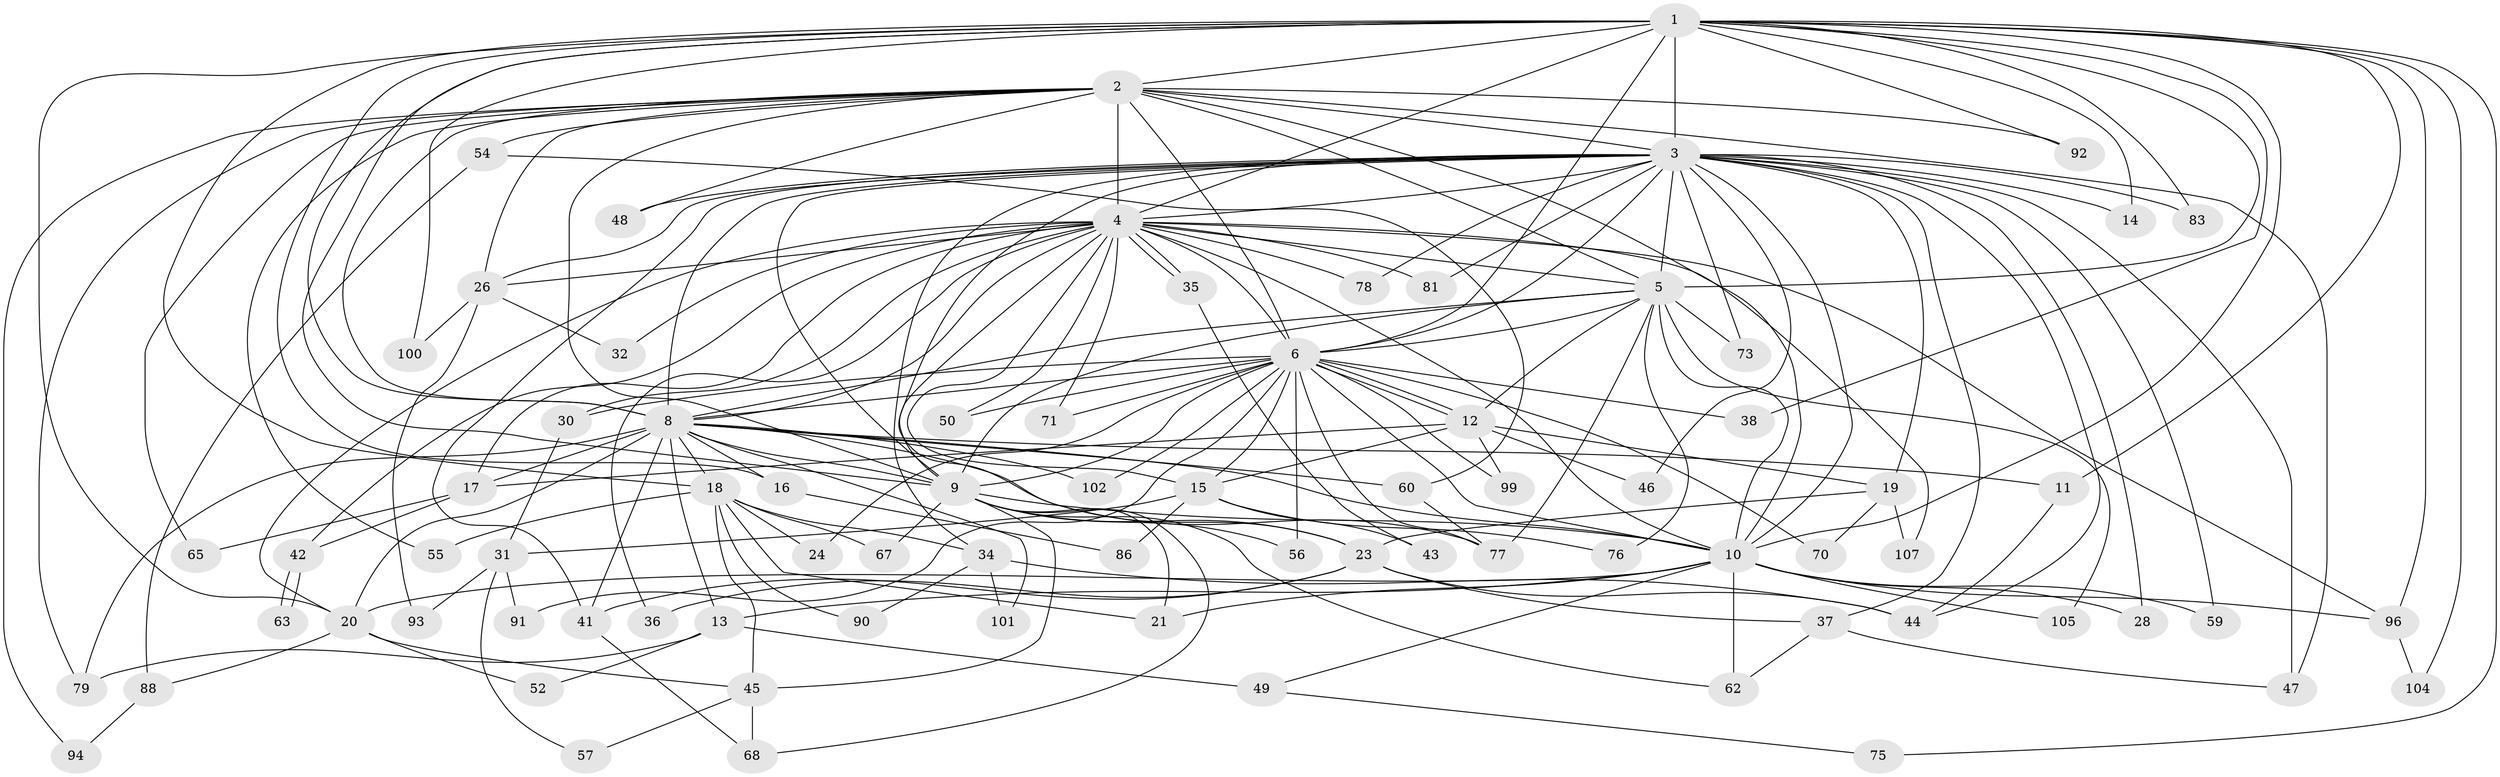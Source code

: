 // original degree distribution, {21: 0.018691588785046728, 15: 0.028037383177570093, 30: 0.009345794392523364, 28: 0.009345794392523364, 13: 0.009345794392523364, 20: 0.009345794392523364, 18: 0.009345794392523364, 3: 0.1308411214953271, 8: 0.009345794392523364, 5: 0.056074766355140186, 2: 0.5514018691588785, 11: 0.009345794392523364, 6: 0.028037383177570093, 4: 0.11214953271028037, 7: 0.009345794392523364}
// Generated by graph-tools (version 1.1) at 2025/41/03/06/25 10:41:38]
// undirected, 79 vertices, 194 edges
graph export_dot {
graph [start="1"]
  node [color=gray90,style=filled];
  1 [super="+58"];
  2 [super="+7"];
  3 [super="+87"];
  4 [super="+61"];
  5 [super="+80"];
  6 [super="+39"];
  8 [super="+66"];
  9 [super="+27"];
  10 [super="+82"];
  11;
  12;
  13;
  14;
  15 [super="+22"];
  16;
  17 [super="+40"];
  18 [super="+74"];
  19 [super="+25"];
  20 [super="+51"];
  21 [super="+33"];
  23 [super="+64"];
  24;
  26 [super="+29"];
  28;
  30;
  31;
  32;
  34 [super="+106"];
  35;
  36;
  37 [super="+72"];
  38;
  41 [super="+69"];
  42;
  43;
  44 [super="+95"];
  45 [super="+84"];
  46;
  47 [super="+53"];
  48;
  49;
  50;
  52;
  54;
  55;
  56;
  57;
  59;
  60 [super="+89"];
  62;
  63;
  65;
  67;
  68 [super="+85"];
  70;
  71;
  73;
  75;
  76;
  77 [super="+97"];
  78;
  79 [super="+103"];
  81;
  83;
  86;
  88;
  90;
  91;
  92;
  93;
  94;
  96 [super="+98"];
  99;
  100;
  101;
  102;
  104;
  105;
  107;
  1 -- 2 [weight=2];
  1 -- 3;
  1 -- 4;
  1 -- 5;
  1 -- 6;
  1 -- 8;
  1 -- 9;
  1 -- 10;
  1 -- 11;
  1 -- 14;
  1 -- 16;
  1 -- 18;
  1 -- 38;
  1 -- 75;
  1 -- 83;
  1 -- 92;
  1 -- 96;
  1 -- 100;
  1 -- 104;
  1 -- 20;
  2 -- 3 [weight=2];
  2 -- 4 [weight=2];
  2 -- 5 [weight=2];
  2 -- 6 [weight=2];
  2 -- 8 [weight=2];
  2 -- 9 [weight=2];
  2 -- 10 [weight=2];
  2 -- 26;
  2 -- 47;
  2 -- 54 [weight=2];
  2 -- 55;
  2 -- 92;
  2 -- 94;
  2 -- 65;
  2 -- 79;
  2 -- 48;
  3 -- 4;
  3 -- 5;
  3 -- 6 [weight=2];
  3 -- 8;
  3 -- 9 [weight=2];
  3 -- 10;
  3 -- 14;
  3 -- 19 [weight=2];
  3 -- 23;
  3 -- 26;
  3 -- 28;
  3 -- 34 [weight=2];
  3 -- 37;
  3 -- 41;
  3 -- 46;
  3 -- 48;
  3 -- 59;
  3 -- 73;
  3 -- 78;
  3 -- 81;
  3 -- 83;
  3 -- 44;
  3 -- 47;
  4 -- 5 [weight=2];
  4 -- 6;
  4 -- 8 [weight=2];
  4 -- 9;
  4 -- 10;
  4 -- 20 [weight=2];
  4 -- 30;
  4 -- 32;
  4 -- 35;
  4 -- 35;
  4 -- 36;
  4 -- 42;
  4 -- 50;
  4 -- 71;
  4 -- 78;
  4 -- 81;
  4 -- 96;
  4 -- 107;
  4 -- 17;
  4 -- 15;
  4 -- 26;
  5 -- 6;
  5 -- 8;
  5 -- 9;
  5 -- 10;
  5 -- 73;
  5 -- 76;
  5 -- 105;
  5 -- 12;
  5 -- 77;
  6 -- 8;
  6 -- 9;
  6 -- 10;
  6 -- 12;
  6 -- 12;
  6 -- 15;
  6 -- 24;
  6 -- 30;
  6 -- 38;
  6 -- 56;
  6 -- 70;
  6 -- 77;
  6 -- 91;
  6 -- 102;
  6 -- 50;
  6 -- 99;
  6 -- 71;
  8 -- 9;
  8 -- 10;
  8 -- 11;
  8 -- 13;
  8 -- 16;
  8 -- 17;
  8 -- 18;
  8 -- 20;
  8 -- 60;
  8 -- 77;
  8 -- 102;
  8 -- 101;
  8 -- 79;
  8 -- 41;
  9 -- 10;
  9 -- 21;
  9 -- 23;
  9 -- 45;
  9 -- 62;
  9 -- 68;
  9 -- 56;
  9 -- 67;
  10 -- 13;
  10 -- 21;
  10 -- 28;
  10 -- 49;
  10 -- 59;
  10 -- 62;
  10 -- 105;
  10 -- 96;
  10 -- 20;
  11 -- 44;
  12 -- 15;
  12 -- 17;
  12 -- 19;
  12 -- 46;
  12 -- 99;
  13 -- 49;
  13 -- 52;
  13 -- 79;
  15 -- 31;
  15 -- 86;
  15 -- 43;
  15 -- 76;
  16 -- 86;
  17 -- 42;
  17 -- 65;
  18 -- 24;
  18 -- 34;
  18 -- 45;
  18 -- 55;
  18 -- 67;
  18 -- 90;
  18 -- 21;
  19 -- 70;
  19 -- 107;
  19 -- 23;
  20 -- 88;
  20 -- 52;
  20 -- 45;
  23 -- 36;
  23 -- 37;
  23 -- 41;
  23 -- 44;
  26 -- 32;
  26 -- 100;
  26 -- 93;
  30 -- 31;
  31 -- 57;
  31 -- 91;
  31 -- 93;
  34 -- 44;
  34 -- 90;
  34 -- 101;
  35 -- 43;
  37 -- 47;
  37 -- 62;
  41 -- 68;
  42 -- 63;
  42 -- 63;
  45 -- 57;
  45 -- 68;
  49 -- 75;
  54 -- 60;
  54 -- 88;
  60 -- 77;
  88 -- 94;
  96 -- 104;
}
